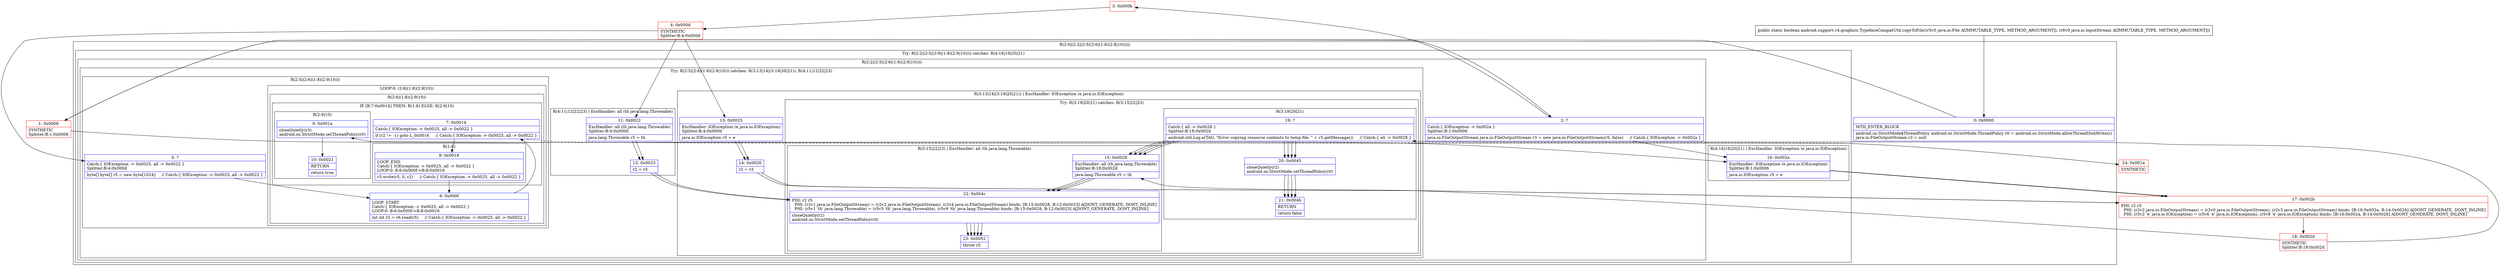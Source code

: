 digraph "CFG forandroid.support.v4.graphics.TypefaceCompatUtil.copyToFile(Ljava\/io\/File;Ljava\/io\/InputStream;)Z" {
subgraph cluster_Region_509220364 {
label = "R(2:0|(2:2|(2:5|(2:6|(1:8)(2:9|10)))))";
node [shape=record,color=blue];
Node_0 [shape=record,label="{0\:\ 0x0000|MTH_ENTER_BLOCK\l|android.os.StrictMode$ThreadPolicy android.os.StrictMode.ThreadPolicy r0 = android.os.StrictMode.allowThreadDiskWrites()\ljava.io.FileOutputStream r2 = null\l}"];
subgraph cluster_TryCatchRegion_2027664515 {
label = "Try: R(2:2|(2:5|(2:6|(1:8)(2:9|10)))) catches: R(4:16|19|20|21)";
node [shape=record,color=blue];
subgraph cluster_Region_716593115 {
label = "R(2:2|(2:5|(2:6|(1:8)(2:9|10))))";
node [shape=record,color=blue];
Node_2 [shape=record,label="{2\:\ ?|Catch:\{ IOException \-\> 0x002a \}\lSplitter:B:1:0x0006\l|java.io.FileOutputStream java.io.FileOutputStream r3 = new java.io.FileOutputStream(r5, false)     \/\/ Catch:\{ IOException \-\> 0x002a \}\l}"];
subgraph cluster_TryCatchRegion_387033109 {
label = "Try: R(2:5|(2:6|(1:8)(2:9|10))) catches: R(3:13|14|(3:19|20|21)), R(4:11|12|22|23)";
node [shape=record,color=blue];
subgraph cluster_Region_748037176 {
label = "R(2:5|(2:6|(1:8)(2:9|10)))";
node [shape=record,color=blue];
Node_5 [shape=record,label="{5\:\ ?|Catch:\{ IOException \-\> 0x0025, all \-\> 0x0022 \}\lSplitter:B:4:0x000d\l|byte[] byte[] r5 = new byte[1024]     \/\/ Catch:\{ IOException \-\> 0x0025, all \-\> 0x0022 \}\l}"];
subgraph cluster_LoopRegion_720204511 {
label = "LOOP:0: (2:6|(1:8)(2:9|10))";
node [shape=record,color=blue];
subgraph cluster_Region_1150409496 {
label = "R(2:6|(1:8)(2:9|10))";
node [shape=record,color=blue];
Node_6 [shape=record,label="{6\:\ 0x000f|LOOP_START\lCatch:\{ IOException \-\> 0x0025, all \-\> 0x0022 \}\lLOOP:0: B:6:0x000f\-\>B:8:0x0016\l|int int r2 = r6.read(r5)     \/\/ Catch:\{ IOException \-\> 0x0025, all \-\> 0x0022 \}\l}"];
subgraph cluster_IfRegion_1551975646 {
label = "IF [B:7:0x0014] THEN: R(1:8) ELSE: R(2:9|10)";
node [shape=record,color=blue];
Node_7 [shape=record,label="{7\:\ 0x0014|Catch:\{ IOException \-\> 0x0025, all \-\> 0x0022 \}\l|if (r2 != \-1) goto L_0x0016     \/\/ Catch:\{ IOException \-\> 0x0025, all \-\> 0x0022 \}\l}"];
subgraph cluster_Region_324483846 {
label = "R(1:8)";
node [shape=record,color=blue];
Node_8 [shape=record,label="{8\:\ 0x0016|LOOP_END\lCatch:\{ IOException \-\> 0x0025, all \-\> 0x0022 \}\lLOOP:0: B:6:0x000f\-\>B:8:0x0016\l|r3.write(r5, 0, r2)     \/\/ Catch:\{ IOException \-\> 0x0025, all \-\> 0x0022 \}\l}"];
}
subgraph cluster_Region_1468832046 {
label = "R(2:9|10)";
node [shape=record,color=blue];
Node_9 [shape=record,label="{9\:\ 0x001a|closeQuietly(r3)\landroid.os.StrictMode.setThreadPolicy(r0)\l}"];
Node_10 [shape=record,label="{10\:\ 0x0021|RETURN\l|return true\l}"];
}
}
}
}
}
subgraph cluster_Region_2038574503 {
label = "R(3:13|14|(3:19|20|21)) | ExcHandler: IOException (e java.io.IOException)\l";
node [shape=record,color=blue];
Node_13 [shape=record,label="{13\:\ 0x0025|ExcHandler: IOException (e java.io.IOException)\lSplitter:B:4:0x000d\l|java.io.IOException r5 = e\l}"];
Node_14 [shape=record,label="{14\:\ 0x0026|r2 = r3\l}"];
subgraph cluster_TryCatchRegion_396139300 {
label = "Try: R(3:19|20|21) catches: R(3:15|22|23)";
node [shape=record,color=blue];
subgraph cluster_Region_1399191435 {
label = "R(3:19|20|21)";
node [shape=record,color=blue];
Node_19 [shape=record,label="{19\:\ ?|Catch:\{ all \-\> 0x0028 \}\lSplitter:B:18:0x002d\l|android.util.Log.e(TAG, \"Error copying resource contents to temp file: \" + r5.getMessage())     \/\/ Catch:\{ all \-\> 0x0028 \}\l}"];
Node_20 [shape=record,label="{20\:\ 0x0045|closeQuietly(r2)\landroid.os.StrictMode.setThreadPolicy(r0)\l}"];
Node_21 [shape=record,label="{21\:\ 0x004b|RETURN\l|return false\l}"];
}
subgraph cluster_Region_2029351502 {
label = "R(3:15|22|23) | ExcHandler: all (th java.lang.Throwable)\l";
node [shape=record,color=blue];
Node_15 [shape=record,label="{15\:\ 0x0028|ExcHandler: all (th java.lang.Throwable)\lSplitter:B:18:0x002d\l|java.lang.Throwable r5 = th\l}"];
Node_22 [shape=record,label="{22\:\ 0x004c|PHI: r2 r5 \l  PHI: (r2v1 java.io.FileOutputStream) = (r2v2 java.io.FileOutputStream), (r2v4 java.io.FileOutputStream) binds: [B:15:0x0028, B:12:0x0023] A[DONT_GENERATE, DONT_INLINE]\l  PHI: (r5v1 'th' java.lang.Throwable) = (r5v5 'th' java.lang.Throwable), (r5v9 'th' java.lang.Throwable) binds: [B:15:0x0028, B:12:0x0023] A[DONT_GENERATE, DONT_INLINE]\l|closeQuietly(r2)\landroid.os.StrictMode.setThreadPolicy(r0)\l}"];
Node_23 [shape=record,label="{23\:\ 0x0052|throw r5\l}"];
}
}
}
subgraph cluster_Region_911339818 {
label = "R(4:11|12|22|23) | ExcHandler: all (th java.lang.Throwable)\l";
node [shape=record,color=blue];
Node_11 [shape=record,label="{11\:\ 0x0022|ExcHandler: all (th java.lang.Throwable)\lSplitter:B:4:0x000d\l|java.lang.Throwable r5 = th\l}"];
Node_12 [shape=record,label="{12\:\ 0x0023|r2 = r3\l}"];
Node_22 [shape=record,label="{22\:\ 0x004c|PHI: r2 r5 \l  PHI: (r2v1 java.io.FileOutputStream) = (r2v2 java.io.FileOutputStream), (r2v4 java.io.FileOutputStream) binds: [B:15:0x0028, B:12:0x0023] A[DONT_GENERATE, DONT_INLINE]\l  PHI: (r5v1 'th' java.lang.Throwable) = (r5v5 'th' java.lang.Throwable), (r5v9 'th' java.lang.Throwable) binds: [B:15:0x0028, B:12:0x0023] A[DONT_GENERATE, DONT_INLINE]\l|closeQuietly(r2)\landroid.os.StrictMode.setThreadPolicy(r0)\l}"];
Node_23 [shape=record,label="{23\:\ 0x0052|throw r5\l}"];
}
}
}
subgraph cluster_Region_86461223 {
label = "R(4:16|19|20|21) | ExcHandler: IOException (e java.io.IOException)\l";
node [shape=record,color=blue];
Node_16 [shape=record,label="{16\:\ 0x002a|ExcHandler: IOException (e java.io.IOException)\lSplitter:B:1:0x0006\l|java.io.IOException r5 = e\l}"];
Node_19 [shape=record,label="{19\:\ ?|Catch:\{ all \-\> 0x0028 \}\lSplitter:B:18:0x002d\l|android.util.Log.e(TAG, \"Error copying resource contents to temp file: \" + r5.getMessage())     \/\/ Catch:\{ all \-\> 0x0028 \}\l}"];
Node_20 [shape=record,label="{20\:\ 0x0045|closeQuietly(r2)\landroid.os.StrictMode.setThreadPolicy(r0)\l}"];
Node_21 [shape=record,label="{21\:\ 0x004b|RETURN\l|return false\l}"];
}
}
}
subgraph cluster_Region_86461223 {
label = "R(4:16|19|20|21) | ExcHandler: IOException (e java.io.IOException)\l";
node [shape=record,color=blue];
Node_16 [shape=record,label="{16\:\ 0x002a|ExcHandler: IOException (e java.io.IOException)\lSplitter:B:1:0x0006\l|java.io.IOException r5 = e\l}"];
Node_19 [shape=record,label="{19\:\ ?|Catch:\{ all \-\> 0x0028 \}\lSplitter:B:18:0x002d\l|android.util.Log.e(TAG, \"Error copying resource contents to temp file: \" + r5.getMessage())     \/\/ Catch:\{ all \-\> 0x0028 \}\l}"];
Node_20 [shape=record,label="{20\:\ 0x0045|closeQuietly(r2)\landroid.os.StrictMode.setThreadPolicy(r0)\l}"];
Node_21 [shape=record,label="{21\:\ 0x004b|RETURN\l|return false\l}"];
}
subgraph cluster_Region_2029351502 {
label = "R(3:15|22|23) | ExcHandler: all (th java.lang.Throwable)\l";
node [shape=record,color=blue];
Node_15 [shape=record,label="{15\:\ 0x0028|ExcHandler: all (th java.lang.Throwable)\lSplitter:B:18:0x002d\l|java.lang.Throwable r5 = th\l}"];
Node_22 [shape=record,label="{22\:\ 0x004c|PHI: r2 r5 \l  PHI: (r2v1 java.io.FileOutputStream) = (r2v2 java.io.FileOutputStream), (r2v4 java.io.FileOutputStream) binds: [B:15:0x0028, B:12:0x0023] A[DONT_GENERATE, DONT_INLINE]\l  PHI: (r5v1 'th' java.lang.Throwable) = (r5v5 'th' java.lang.Throwable), (r5v9 'th' java.lang.Throwable) binds: [B:15:0x0028, B:12:0x0023] A[DONT_GENERATE, DONT_INLINE]\l|closeQuietly(r2)\landroid.os.StrictMode.setThreadPolicy(r0)\l}"];
Node_23 [shape=record,label="{23\:\ 0x0052|throw r5\l}"];
}
subgraph cluster_Region_2038574503 {
label = "R(3:13|14|(3:19|20|21)) | ExcHandler: IOException (e java.io.IOException)\l";
node [shape=record,color=blue];
Node_13 [shape=record,label="{13\:\ 0x0025|ExcHandler: IOException (e java.io.IOException)\lSplitter:B:4:0x000d\l|java.io.IOException r5 = e\l}"];
Node_14 [shape=record,label="{14\:\ 0x0026|r2 = r3\l}"];
subgraph cluster_TryCatchRegion_396139300 {
label = "Try: R(3:19|20|21) catches: R(3:15|22|23)";
node [shape=record,color=blue];
subgraph cluster_Region_1399191435 {
label = "R(3:19|20|21)";
node [shape=record,color=blue];
Node_19 [shape=record,label="{19\:\ ?|Catch:\{ all \-\> 0x0028 \}\lSplitter:B:18:0x002d\l|android.util.Log.e(TAG, \"Error copying resource contents to temp file: \" + r5.getMessage())     \/\/ Catch:\{ all \-\> 0x0028 \}\l}"];
Node_20 [shape=record,label="{20\:\ 0x0045|closeQuietly(r2)\landroid.os.StrictMode.setThreadPolicy(r0)\l}"];
Node_21 [shape=record,label="{21\:\ 0x004b|RETURN\l|return false\l}"];
}
subgraph cluster_Region_2029351502 {
label = "R(3:15|22|23) | ExcHandler: all (th java.lang.Throwable)\l";
node [shape=record,color=blue];
Node_15 [shape=record,label="{15\:\ 0x0028|ExcHandler: all (th java.lang.Throwable)\lSplitter:B:18:0x002d\l|java.lang.Throwable r5 = th\l}"];
Node_22 [shape=record,label="{22\:\ 0x004c|PHI: r2 r5 \l  PHI: (r2v1 java.io.FileOutputStream) = (r2v2 java.io.FileOutputStream), (r2v4 java.io.FileOutputStream) binds: [B:15:0x0028, B:12:0x0023] A[DONT_GENERATE, DONT_INLINE]\l  PHI: (r5v1 'th' java.lang.Throwable) = (r5v5 'th' java.lang.Throwable), (r5v9 'th' java.lang.Throwable) binds: [B:15:0x0028, B:12:0x0023] A[DONT_GENERATE, DONT_INLINE]\l|closeQuietly(r2)\landroid.os.StrictMode.setThreadPolicy(r0)\l}"];
Node_23 [shape=record,label="{23\:\ 0x0052|throw r5\l}"];
}
}
}
subgraph cluster_Region_911339818 {
label = "R(4:11|12|22|23) | ExcHandler: all (th java.lang.Throwable)\l";
node [shape=record,color=blue];
Node_11 [shape=record,label="{11\:\ 0x0022|ExcHandler: all (th java.lang.Throwable)\lSplitter:B:4:0x000d\l|java.lang.Throwable r5 = th\l}"];
Node_12 [shape=record,label="{12\:\ 0x0023|r2 = r3\l}"];
Node_22 [shape=record,label="{22\:\ 0x004c|PHI: r2 r5 \l  PHI: (r2v1 java.io.FileOutputStream) = (r2v2 java.io.FileOutputStream), (r2v4 java.io.FileOutputStream) binds: [B:15:0x0028, B:12:0x0023] A[DONT_GENERATE, DONT_INLINE]\l  PHI: (r5v1 'th' java.lang.Throwable) = (r5v5 'th' java.lang.Throwable), (r5v9 'th' java.lang.Throwable) binds: [B:15:0x0028, B:12:0x0023] A[DONT_GENERATE, DONT_INLINE]\l|closeQuietly(r2)\landroid.os.StrictMode.setThreadPolicy(r0)\l}"];
Node_23 [shape=record,label="{23\:\ 0x0052|throw r5\l}"];
}
Node_1 [shape=record,color=red,label="{1\:\ 0x0006|SYNTHETIC\lSplitter:B:1:0x0006\l}"];
Node_3 [shape=record,color=red,label="{3\:\ 0x000b}"];
Node_4 [shape=record,color=red,label="{4\:\ 0x000d|SYNTHETIC\lSplitter:B:4:0x000d\l}"];
Node_17 [shape=record,color=red,label="{17\:\ 0x002b|PHI: r2 r5 \l  PHI: (r2v2 java.io.FileOutputStream) = (r2v0 java.io.FileOutputStream), (r2v3 java.io.FileOutputStream) binds: [B:16:0x002a, B:14:0x0026] A[DONT_GENERATE, DONT_INLINE]\l  PHI: (r5v2 'e' java.io.IOException) = (r5v6 'e' java.io.IOException), (r5v8 'e' java.io.IOException) binds: [B:16:0x002a, B:14:0x0026] A[DONT_GENERATE, DONT_INLINE]\l}"];
Node_18 [shape=record,color=red,label="{18\:\ 0x002d|SYNTHETIC\lSplitter:B:18:0x002d\l}"];
Node_24 [shape=record,color=red,label="{24\:\ 0x001a|SYNTHETIC\l}"];
MethodNode[shape=record,label="{public static boolean android.support.v4.graphics.TypefaceCompatUtil.copyToFile((r5v0 java.io.File A[IMMUTABLE_TYPE, METHOD_ARGUMENT]), (r6v0 java.io.InputStream A[IMMUTABLE_TYPE, METHOD_ARGUMENT])) }"];
MethodNode -> Node_0;
Node_0 -> Node_1;
Node_2 -> Node_3;
Node_2 -> Node_16;
Node_5 -> Node_6;
Node_6 -> Node_7;
Node_7 -> Node_8;
Node_7 -> Node_24[style=dashed];
Node_8 -> Node_6;
Node_9 -> Node_10;
Node_13 -> Node_14;
Node_14 -> Node_17;
Node_19 -> Node_20;
Node_19 -> Node_15;
Node_20 -> Node_21;
Node_15 -> Node_22;
Node_22 -> Node_23;
Node_11 -> Node_12;
Node_12 -> Node_22;
Node_22 -> Node_23;
Node_16 -> Node_17;
Node_19 -> Node_20;
Node_19 -> Node_15;
Node_20 -> Node_21;
Node_16 -> Node_17;
Node_19 -> Node_20;
Node_19 -> Node_15;
Node_20 -> Node_21;
Node_15 -> Node_22;
Node_22 -> Node_23;
Node_13 -> Node_14;
Node_14 -> Node_17;
Node_19 -> Node_20;
Node_19 -> Node_15;
Node_20 -> Node_21;
Node_15 -> Node_22;
Node_22 -> Node_23;
Node_11 -> Node_12;
Node_12 -> Node_22;
Node_22 -> Node_23;
Node_1 -> Node_2;
Node_1 -> Node_16;
Node_3 -> Node_4;
Node_4 -> Node_5;
Node_4 -> Node_13;
Node_4 -> Node_11;
Node_17 -> Node_18;
Node_18 -> Node_19;
Node_18 -> Node_15;
Node_24 -> Node_9;
}

